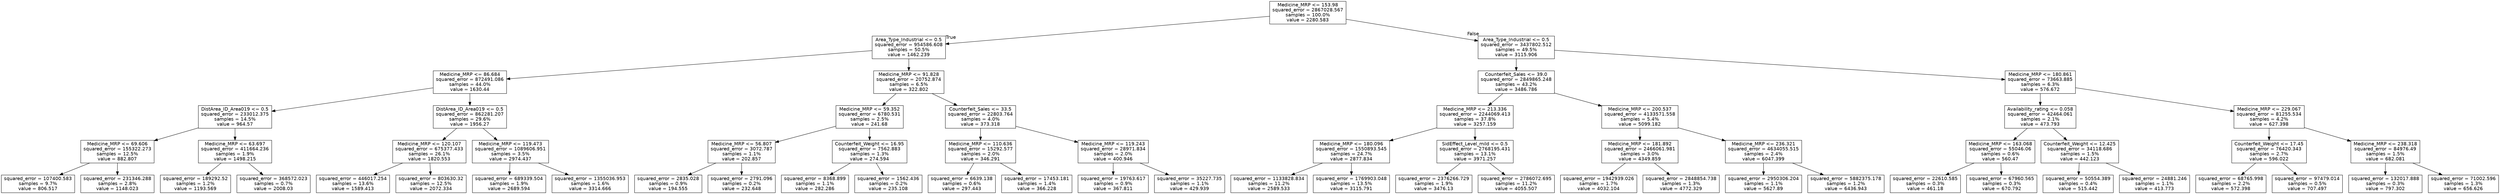 digraph Tree {
node [shape=box, fontname="helvetica"] ;
edge [fontname="helvetica"] ;
0 [label="Medicine_MRP <= 153.98\nsquared_error = 2867028.567\nsamples = 100.0%\nvalue = 2280.583"] ;
1 [label="Area_Type_Industrial <= 0.5\nsquared_error = 954586.608\nsamples = 50.5%\nvalue = 1462.239"] ;
0 -> 1 [labeldistance=2.5, labelangle=45, headlabel="True"] ;
2 [label="Medicine_MRP <= 86.684\nsquared_error = 872491.086\nsamples = 44.0%\nvalue = 1630.44"] ;
1 -> 2 ;
3 [label="DistArea_ID_Area019 <= 0.5\nsquared_error = 233012.375\nsamples = 14.5%\nvalue = 964.57"] ;
2 -> 3 ;
4 [label="Medicine_MRP <= 69.606\nsquared_error = 155322.273\nsamples = 12.5%\nvalue = 882.807"] ;
3 -> 4 ;
5 [label="squared_error = 107400.583\nsamples = 9.7%\nvalue = 806.517"] ;
4 -> 5 ;
6 [label="squared_error = 231346.288\nsamples = 2.8%\nvalue = 1148.023"] ;
4 -> 6 ;
7 [label="Medicine_MRP <= 63.697\nsquared_error = 411664.236\nsamples = 1.9%\nvalue = 1498.215"] ;
3 -> 7 ;
8 [label="squared_error = 189292.52\nsamples = 1.2%\nvalue = 1193.569"] ;
7 -> 8 ;
9 [label="squared_error = 368572.023\nsamples = 0.7%\nvalue = 2008.03"] ;
7 -> 9 ;
10 [label="DistArea_ID_Area019 <= 0.5\nsquared_error = 862281.207\nsamples = 29.6%\nvalue = 1956.27"] ;
2 -> 10 ;
11 [label="Medicine_MRP <= 120.107\nsquared_error = 675377.433\nsamples = 26.1%\nvalue = 1820.553"] ;
10 -> 11 ;
12 [label="squared_error = 446017.254\nsamples = 13.6%\nvalue = 1589.413"] ;
11 -> 12 ;
13 [label="squared_error = 803630.32\nsamples = 12.5%\nvalue = 2072.334"] ;
11 -> 13 ;
14 [label="Medicine_MRP <= 119.473\nsquared_error = 1089606.951\nsamples = 3.5%\nvalue = 2974.437"] ;
10 -> 14 ;
15 [label="squared_error = 689339.504\nsamples = 1.9%\nvalue = 2689.594"] ;
14 -> 15 ;
16 [label="squared_error = 1355036.953\nsamples = 1.6%\nvalue = 3314.666"] ;
14 -> 16 ;
17 [label="Medicine_MRP <= 91.828\nsquared_error = 20752.874\nsamples = 6.5%\nvalue = 322.802"] ;
1 -> 17 ;
18 [label="Medicine_MRP <= 59.352\nsquared_error = 6780.531\nsamples = 2.5%\nvalue = 241.68"] ;
17 -> 18 ;
19 [label="Medicine_MRP <= 56.807\nsquared_error = 3072.787\nsamples = 1.1%\nvalue = 202.857"] ;
18 -> 19 ;
20 [label="squared_error = 2835.028\nsamples = 0.9%\nvalue = 194.555"] ;
19 -> 20 ;
21 [label="squared_error = 2791.096\nsamples = 0.2%\nvalue = 232.648"] ;
19 -> 21 ;
22 [label="Counterfeit_Weight <= 16.95\nsquared_error = 7562.883\nsamples = 1.3%\nvalue = 274.594"] ;
18 -> 22 ;
23 [label="squared_error = 8368.899\nsamples = 1.1%\nvalue = 282.286"] ;
22 -> 23 ;
24 [label="squared_error = 1562.436\nsamples = 0.2%\nvalue = 235.108"] ;
22 -> 24 ;
25 [label="Counterfeit_Sales <= 33.5\nsquared_error = 22803.764\nsamples = 4.0%\nvalue = 373.318"] ;
17 -> 25 ;
26 [label="Medicine_MRP <= 110.636\nsquared_error = 15292.577\nsamples = 2.0%\nvalue = 346.291"] ;
25 -> 26 ;
27 [label="squared_error = 6639.138\nsamples = 0.6%\nvalue = 297.443"] ;
26 -> 27 ;
28 [label="squared_error = 17453.181\nsamples = 1.4%\nvalue = 366.228"] ;
26 -> 28 ;
29 [label="Medicine_MRP <= 119.243\nsquared_error = 28971.834\nsamples = 2.0%\nvalue = 400.946"] ;
25 -> 29 ;
30 [label="squared_error = 19763.617\nsamples = 0.9%\nvalue = 367.811"] ;
29 -> 30 ;
31 [label="squared_error = 35227.735\nsamples = 1.1%\nvalue = 429.939"] ;
29 -> 31 ;
32 [label="Area_Type_Industrial <= 0.5\nsquared_error = 3437802.512\nsamples = 49.5%\nvalue = 3115.906"] ;
0 -> 32 [labeldistance=2.5, labelangle=-45, headlabel="False"] ;
33 [label="Counterfeit_Sales <= 39.0\nsquared_error = 2849865.248\nsamples = 43.2%\nvalue = 3486.786"] ;
32 -> 33 ;
34 [label="Medicine_MRP <= 213.336\nsquared_error = 2244069.413\nsamples = 37.8%\nvalue = 3257.159"] ;
33 -> 34 ;
35 [label="Medicine_MRP <= 180.096\nsquared_error = 1550893.545\nsamples = 24.7%\nvalue = 2877.834"] ;
34 -> 35 ;
36 [label="squared_error = 1133828.834\nsamples = 11.2%\nvalue = 2589.533"] ;
35 -> 36 ;
37 [label="squared_error = 1769903.048\nsamples = 13.5%\nvalue = 3115.791"] ;
35 -> 37 ;
38 [label="SidEffect_Level_mild <= 0.5\nsquared_error = 2768195.431\nsamples = 13.1%\nvalue = 3971.257"] ;
34 -> 38 ;
39 [label="squared_error = 2376266.729\nsamples = 1.9%\nvalue = 3476.13"] ;
38 -> 39 ;
40 [label="squared_error = 2786072.695\nsamples = 11.2%\nvalue = 4055.507"] ;
38 -> 40 ;
41 [label="Medicine_MRP <= 200.537\nsquared_error = 4133571.558\nsamples = 5.4%\nvalue = 5099.182"] ;
33 -> 41 ;
42 [label="Medicine_MRP <= 181.892\nsquared_error = 2466061.981\nsamples = 3.0%\nvalue = 4349.859"] ;
41 -> 42 ;
43 [label="squared_error = 1942939.026\nsamples = 1.7%\nvalue = 4032.104"] ;
42 -> 43 ;
44 [label="squared_error = 2848854.738\nsamples = 1.3%\nvalue = 4772.329"] ;
42 -> 44 ;
45 [label="Medicine_MRP <= 236.321\nsquared_error = 4634055.515\nsamples = 2.4%\nvalue = 6047.399"] ;
41 -> 45 ;
46 [label="squared_error = 2950306.204\nsamples = 1.1%\nvalue = 5627.89"] ;
45 -> 46 ;
47 [label="squared_error = 5882375.178\nsamples = 1.2%\nvalue = 6436.943"] ;
45 -> 47 ;
48 [label="Medicine_MRP <= 180.861\nsquared_error = 73663.885\nsamples = 6.3%\nvalue = 576.672"] ;
32 -> 48 ;
49 [label="Availability_rating <= 0.058\nsquared_error = 42464.061\nsamples = 2.1%\nvalue = 473.793"] ;
48 -> 49 ;
50 [label="Medicine_MRP <= 163.068\nsquared_error = 55046.06\nsamples = 0.6%\nvalue = 560.47"] ;
49 -> 50 ;
51 [label="squared_error = 22610.585\nsamples = 0.3%\nvalue = 461.18"] ;
50 -> 51 ;
52 [label="squared_error = 67960.565\nsamples = 0.3%\nvalue = 670.792"] ;
50 -> 52 ;
53 [label="Counterfeit_Weight <= 12.425\nsquared_error = 34118.686\nsamples = 1.5%\nvalue = 442.123"] ;
49 -> 53 ;
54 [label="squared_error = 50554.389\nsamples = 0.4%\nvalue = 515.442"] ;
53 -> 54 ;
55 [label="squared_error = 24881.246\nsamples = 1.1%\nvalue = 413.773"] ;
53 -> 55 ;
56 [label="Medicine_MRP <= 229.067\nsquared_error = 81255.534\nsamples = 4.2%\nvalue = 627.398"] ;
48 -> 56 ;
57 [label="Counterfeit_Weight <= 17.45\nsquared_error = 76420.343\nsamples = 2.7%\nvalue = 596.022"] ;
56 -> 57 ;
58 [label="squared_error = 68765.998\nsamples = 2.2%\nvalue = 572.398"] ;
57 -> 58 ;
59 [label="squared_error = 97479.014\nsamples = 0.5%\nvalue = 707.497"] ;
57 -> 59 ;
60 [label="Medicine_MRP <= 238.318\nsquared_error = 84976.49\nsamples = 1.5%\nvalue = 682.081"] ;
56 -> 60 ;
61 [label="squared_error = 132017.888\nsamples = 0.3%\nvalue = 797.302"] ;
60 -> 61 ;
62 [label="squared_error = 71002.596\nsamples = 1.3%\nvalue = 656.626"] ;
60 -> 62 ;
}